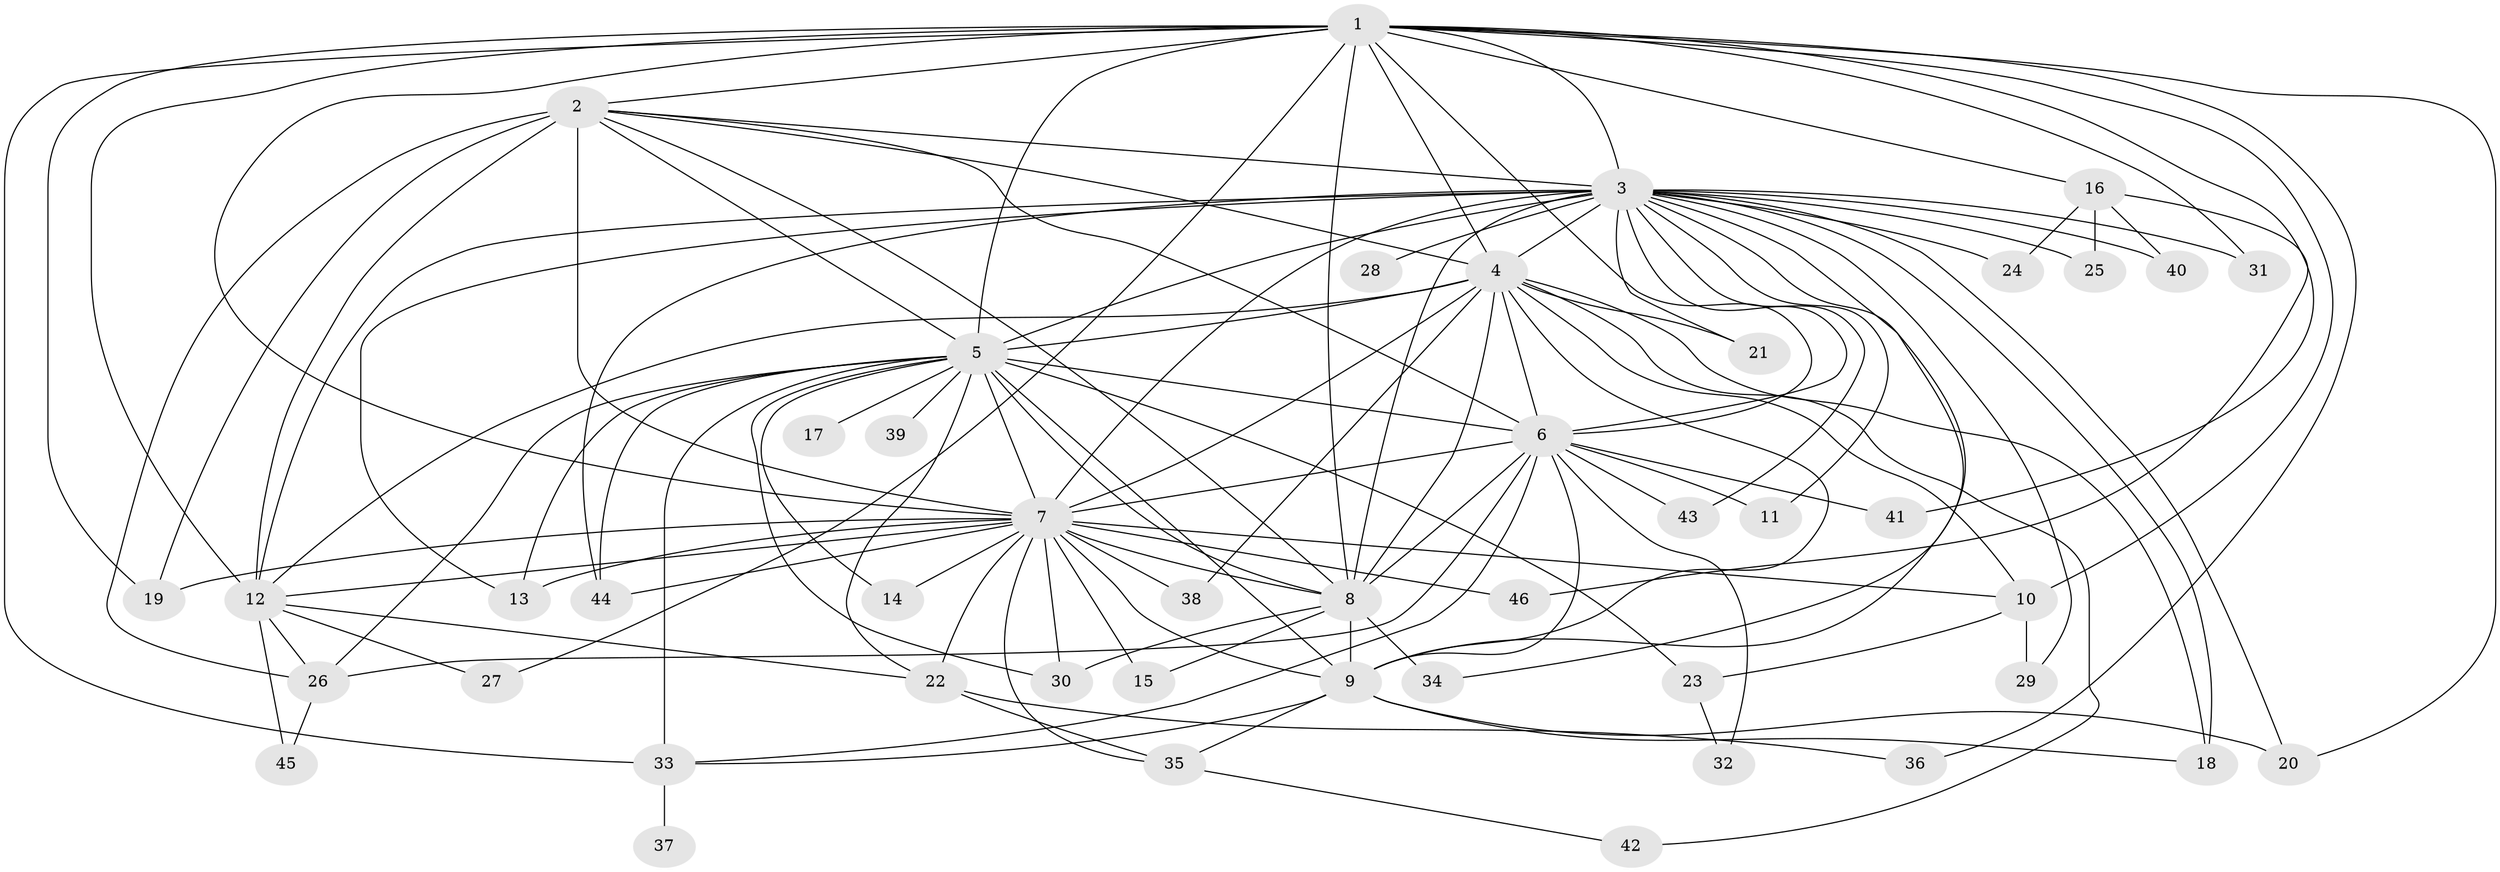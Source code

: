 // original degree distribution, {15: 0.01098901098901099, 20: 0.04395604395604396, 29: 0.01098901098901099, 18: 0.02197802197802198, 25: 0.01098901098901099, 23: 0.01098901098901099, 3: 0.18681318681318682, 5: 0.054945054945054944, 2: 0.5934065934065934, 6: 0.01098901098901099, 4: 0.04395604395604396}
// Generated by graph-tools (version 1.1) at 2025/34/03/09/25 02:34:39]
// undirected, 46 vertices, 119 edges
graph export_dot {
graph [start="1"]
  node [color=gray90,style=filled];
  1;
  2;
  3;
  4;
  5;
  6;
  7;
  8;
  9;
  10;
  11;
  12;
  13;
  14;
  15;
  16;
  17;
  18;
  19;
  20;
  21;
  22;
  23;
  24;
  25;
  26;
  27;
  28;
  29;
  30;
  31;
  32;
  33;
  34;
  35;
  36;
  37;
  38;
  39;
  40;
  41;
  42;
  43;
  44;
  45;
  46;
  1 -- 2 [weight=2.0];
  1 -- 3 [weight=2.0];
  1 -- 4 [weight=2.0];
  1 -- 5 [weight=2.0];
  1 -- 6 [weight=2.0];
  1 -- 7 [weight=4.0];
  1 -- 8 [weight=2.0];
  1 -- 10 [weight=1.0];
  1 -- 12 [weight=1.0];
  1 -- 16 [weight=1.0];
  1 -- 19 [weight=1.0];
  1 -- 20 [weight=2.0];
  1 -- 27 [weight=1.0];
  1 -- 31 [weight=2.0];
  1 -- 33 [weight=1.0];
  1 -- 36 [weight=1.0];
  1 -- 41 [weight=1.0];
  2 -- 3 [weight=2.0];
  2 -- 4 [weight=2.0];
  2 -- 5 [weight=1.0];
  2 -- 6 [weight=1.0];
  2 -- 7 [weight=2.0];
  2 -- 8 [weight=1.0];
  2 -- 12 [weight=7.0];
  2 -- 19 [weight=1.0];
  2 -- 26 [weight=1.0];
  3 -- 4 [weight=1.0];
  3 -- 5 [weight=1.0];
  3 -- 6 [weight=1.0];
  3 -- 7 [weight=2.0];
  3 -- 8 [weight=1.0];
  3 -- 9 [weight=1.0];
  3 -- 11 [weight=1.0];
  3 -- 12 [weight=2.0];
  3 -- 13 [weight=1.0];
  3 -- 18 [weight=1.0];
  3 -- 20 [weight=1.0];
  3 -- 21 [weight=1.0];
  3 -- 24 [weight=1.0];
  3 -- 25 [weight=1.0];
  3 -- 28 [weight=1.0];
  3 -- 29 [weight=1.0];
  3 -- 31 [weight=1.0];
  3 -- 34 [weight=1.0];
  3 -- 40 [weight=1.0];
  3 -- 43 [weight=1.0];
  3 -- 44 [weight=1.0];
  4 -- 5 [weight=2.0];
  4 -- 6 [weight=2.0];
  4 -- 7 [weight=3.0];
  4 -- 8 [weight=1.0];
  4 -- 9 [weight=1.0];
  4 -- 10 [weight=1.0];
  4 -- 12 [weight=1.0];
  4 -- 18 [weight=1.0];
  4 -- 21 [weight=1.0];
  4 -- 38 [weight=1.0];
  4 -- 42 [weight=1.0];
  5 -- 6 [weight=1.0];
  5 -- 7 [weight=2.0];
  5 -- 8 [weight=1.0];
  5 -- 9 [weight=2.0];
  5 -- 13 [weight=1.0];
  5 -- 14 [weight=1.0];
  5 -- 17 [weight=1.0];
  5 -- 22 [weight=1.0];
  5 -- 23 [weight=1.0];
  5 -- 26 [weight=1.0];
  5 -- 30 [weight=1.0];
  5 -- 33 [weight=2.0];
  5 -- 39 [weight=1.0];
  5 -- 44 [weight=2.0];
  6 -- 7 [weight=3.0];
  6 -- 8 [weight=1.0];
  6 -- 9 [weight=2.0];
  6 -- 11 [weight=1.0];
  6 -- 26 [weight=1.0];
  6 -- 32 [weight=1.0];
  6 -- 33 [weight=1.0];
  6 -- 41 [weight=1.0];
  6 -- 43 [weight=1.0];
  7 -- 8 [weight=3.0];
  7 -- 9 [weight=1.0];
  7 -- 10 [weight=2.0];
  7 -- 12 [weight=2.0];
  7 -- 13 [weight=1.0];
  7 -- 14 [weight=1.0];
  7 -- 15 [weight=2.0];
  7 -- 19 [weight=1.0];
  7 -- 22 [weight=2.0];
  7 -- 30 [weight=1.0];
  7 -- 35 [weight=1.0];
  7 -- 38 [weight=1.0];
  7 -- 44 [weight=1.0];
  7 -- 46 [weight=1.0];
  8 -- 9 [weight=9.0];
  8 -- 15 [weight=1.0];
  8 -- 30 [weight=1.0];
  8 -- 34 [weight=2.0];
  9 -- 18 [weight=1.0];
  9 -- 20 [weight=4.0];
  9 -- 33 [weight=1.0];
  9 -- 35 [weight=1.0];
  10 -- 23 [weight=1.0];
  10 -- 29 [weight=1.0];
  12 -- 22 [weight=1.0];
  12 -- 26 [weight=1.0];
  12 -- 27 [weight=1.0];
  12 -- 45 [weight=1.0];
  16 -- 24 [weight=1.0];
  16 -- 25 [weight=1.0];
  16 -- 40 [weight=1.0];
  16 -- 46 [weight=1.0];
  22 -- 35 [weight=1.0];
  22 -- 36 [weight=1.0];
  23 -- 32 [weight=1.0];
  26 -- 45 [weight=1.0];
  33 -- 37 [weight=1.0];
  35 -- 42 [weight=1.0];
}
